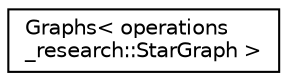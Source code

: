 digraph "Graphical Class Hierarchy"
{
 // LATEX_PDF_SIZE
  edge [fontname="Helvetica",fontsize="10",labelfontname="Helvetica",labelfontsize="10"];
  node [fontname="Helvetica",fontsize="10",shape=record];
  rankdir="LR";
  Node0 [label="Graphs\< operations\l_research::StarGraph \>",height=0.2,width=0.4,color="black", fillcolor="white", style="filled",URL="$structoperations__research_1_1_graphs_3_01operations__research_1_1_star_graph_01_4.html",tooltip=" "];
}
